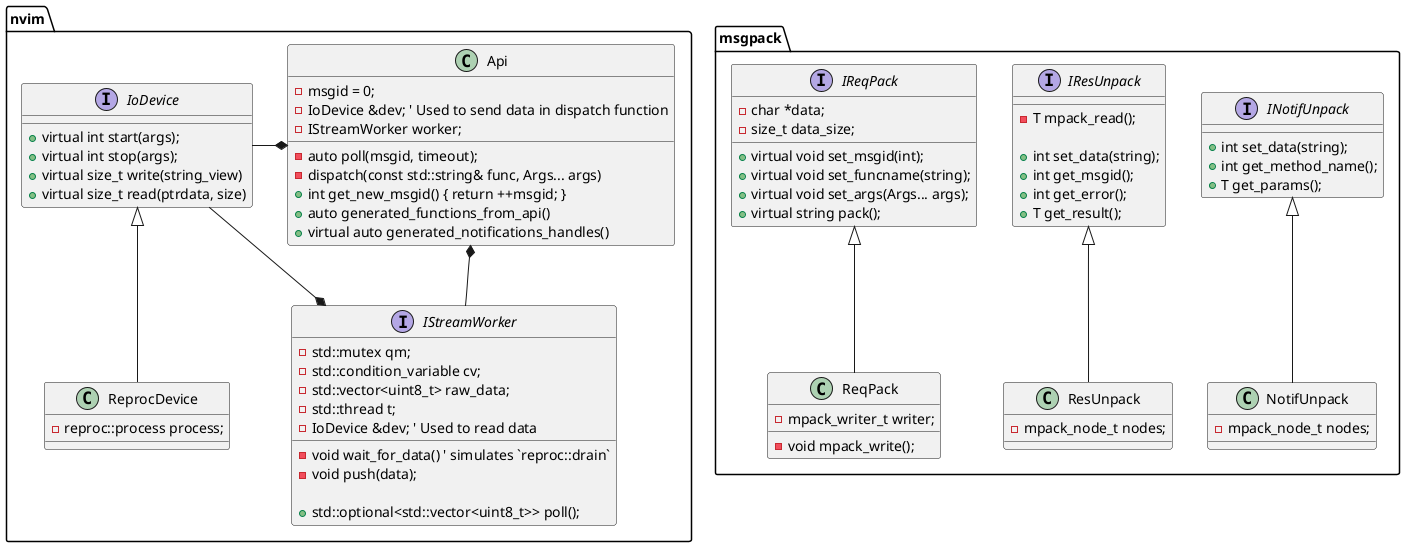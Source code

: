 
@startuml

set namespaceSeparator ::

interface nvim::IoDevice {
	+virtual int start(args);
	+virtual int stop(args);
	+virtual size_t write(string_view)
	+virtual size_t read(ptrdata, size)
}

class nvim::ReprocDevice {
	-reproc::process process;
	' -std::mutex m;
	' -std::string output;
	' -std::future<std::error_code> drain_async;

	' +int spawn(char **argv)
	' +int kill()
}

' class nvim::StreamDecoder {
	' -mpack_tree_t tree;
	' -static size_t read_iodev(mpack_tree_t *ptree, char *buf, size_t count)

	' +std::optional<mpack_node_t> poll()
' }

interface nvim::IStreamWorker {
	-std::mutex qm;
	-std::condition_variable cv;
	' -std::queue<mpack_node_t> nodes;
	-std::vector<uint8_t> raw_data;
	-std::thread t;
	-IoDevice &dev; ' Used to read data
	-void wait_for_data() ' simulates `reproc::drain`
	-void push(data);

	+std::optional<std::vector<uint8_t>> poll();
}

class nvim::Api {
	-msgid = 0;
	-IoDevice &dev; ' Used to send data in dispatch function
	-IStreamWorker worker;
	' Uses worker to wait for a mpack_node_t
	-auto poll(msgid, timeout);
	-dispatch(const std::string& func, Args... args)
	+int get_new_msgid() { return ++msgid; }
	' This function basically calls dispatch and then poll
	+auto generated_functions_from_api()
	' Todo
	+virtual auto generated_notifications_handles()
}

interface msgpack::INotifUnpack {
	' TODO in this function check the msg type to ensure its a notification type
	+int set_data(string);
	+int get_method_name();
	+T get_params();
}

class msgpack::NotifUnpack {
	-mpack_node_t nodes;
}

msgpack::INotifUnpack <|-- msgpack::NotifUnpack 

interface msgpack::IResUnpack {
	-T mpack_read();

	' TODO in this function check the msg type to ensure its a response type
	+int set_data(string);
	+int get_msgid();
	+int get_error();
	+T get_result();
}
class msgpack::ResUnpack {
	-mpack_node_t nodes;
	' -T mpack_write();

	' TODO in this function check the msg type to ensure its a response type
	' +int set_data(string);
	' +int get_msgid();
	' +int get_error();
	' +T get_result();
	' On destruction call
	'mpack_reader_destroy, see its help
}

msgpack::IResUnpack <|-- msgpack::ResUnpack

interface msgpack::IReqPack {
	-char *data;
	-size_t data_size;

	+virtual void set_msgid(int);
	+virtual void set_funcname(string);
	+virtual void set_args(Args... args);
	+virtual string pack();
}

' TODO Call MPACK_FREE(data) on destructor
class msgpack::ReqPack {
	' -char *data;
	' -size_t data_size;
	-mpack_writer_t writer;
	-void mpack_write();

	' +virtual void set_msgid(int);
	' +virtual void set_funcname(string);
	' +virtual void set_args(Args... args);
	' +virtual string build();
}

msgpack::IReqPack <|-- msgpack::ReqPack

' enum nvimrpc::MessageType: <int64_t> {
	' REQUEST = 0,
	' RESPONSE = 1,
	' NOTIFICATION = 2
' }

' class nvimrpc::Types {
	' using object = std::variant<
		' bool,
		' int64_t,
		' double,
		' std::string,
		' std::vector<libnvc::object_wrapper>,
		' std::unordered_map<std::string, libnvc::object_wrapper>
		' >;
' }

nvim::Api *-- nvim::IStreamWorker
nvim::Api *-left- nvim::IoDevice
nvim::IoDevice <|-- nvim::ReprocDevice
nvim::IStreamWorker *-- nvim::IoDevice

@enduml
